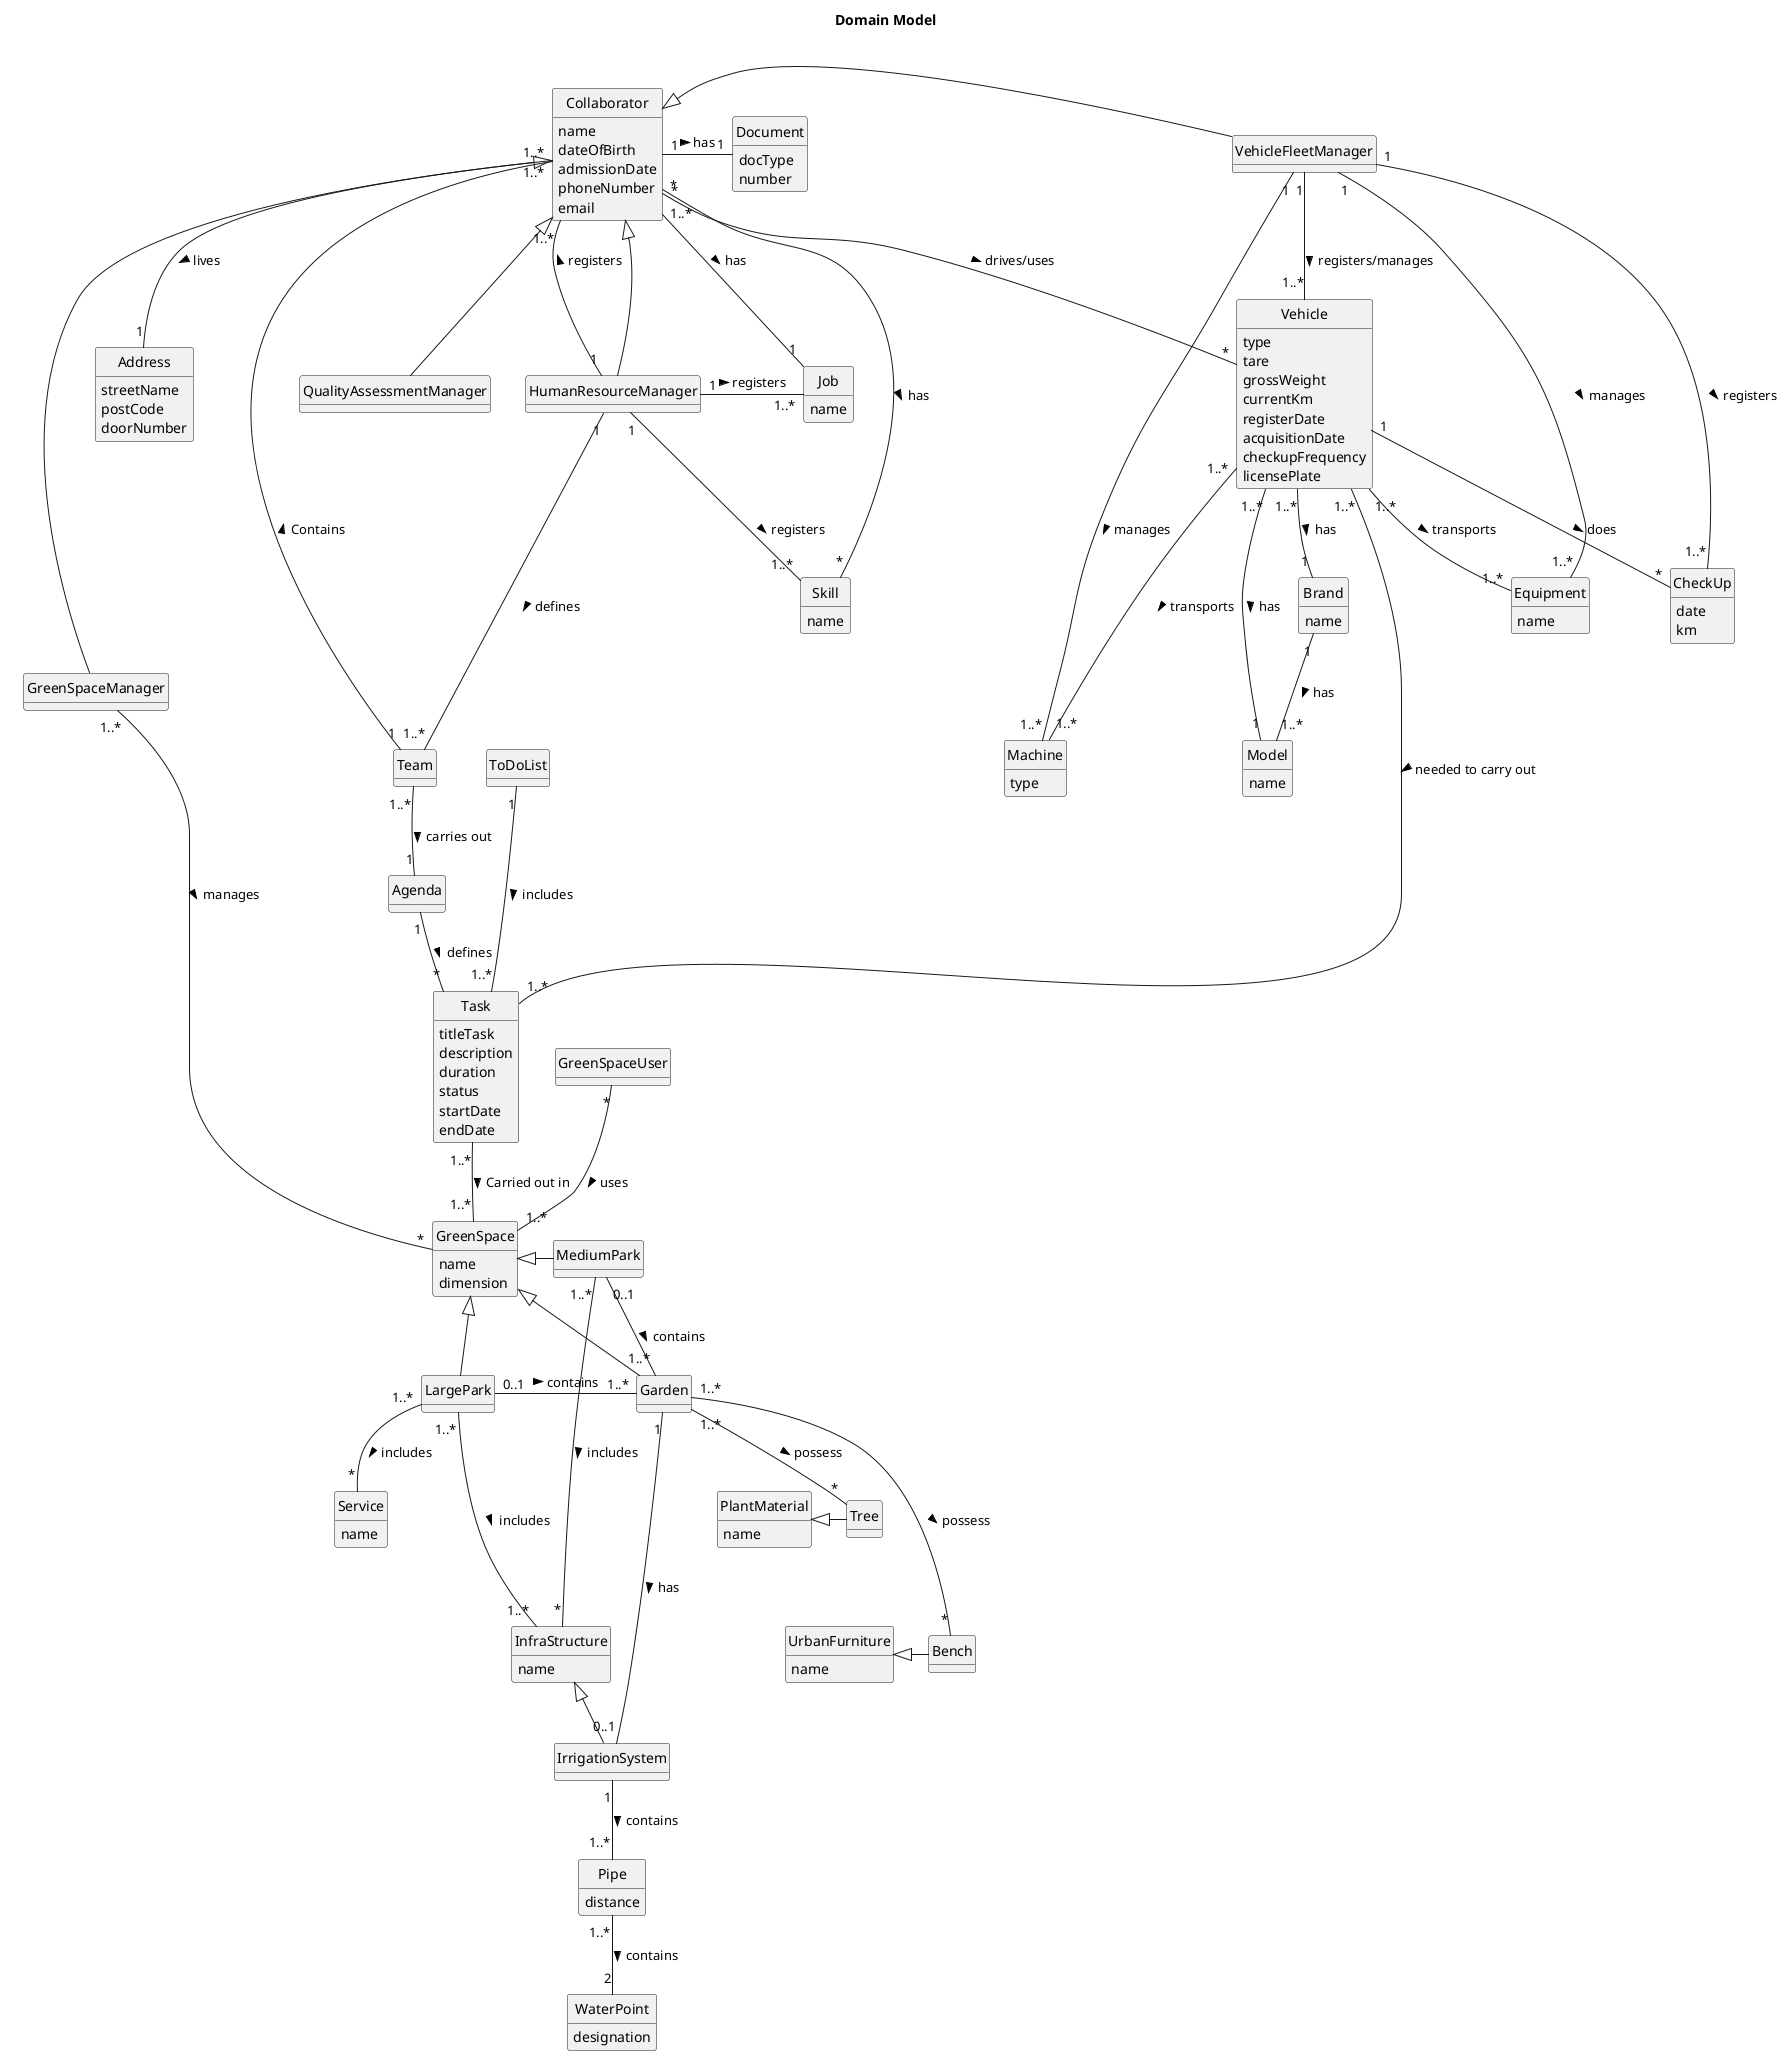@startuml
skinparam monochrome true
skinparam packageStyle rectangle
skinparam shadowing false
skinparam classAttributeIconSize 0
hide circle
hide methods

title Domain Model


class Collaborator {
    name
    dateOfBirth
    admissionDate
    phoneNumber
    email
}

class Document{
    docType
    number
}

class Address {
    streetName
    postCode
    doorNumber
}

class VehicleFleetManager {
}

class HumanResourceManager {
}

class GreenSpaceManager{
}

class GreenSpaceUser{
}

class QualityAssessmentManager{}

class Team{}

class Agenda{}

class ToDoList{}

class Task{
    titleTask
    description
    duration
    status
    startDate
    endDate
}

class Vehicle{
    type
    tare
    grossWeight
    currentKm
    registerDate
    acquisitionDate
    checkupFrequency
    licensePlate
}

class Brand{
    name
}

class Model{
    name
}


class CheckUp{
    date
    km
}

class Skill{
    name
}

class Job{
    name
}

class MediumPark{
}

class GreenSpace{
    name
    dimension
}

class Garden{}

class LargePark{}

class PlantMaterial{
    name
}

class Tree{}

class UrbanFurniture{
    name
}

class Bench{}

class InfraStructure{
    name
}

class IrrigationSystem{}

class Pipe{
    distance
}

class WaterPoint{
    designation
}

class Service{
    name
}

class Machine{
    type
}

class Equipment{
    name
}


VehicleFleetManager "1" - "1..*" Machine :  manages >
VehicleFleetManager "1" - "1..*" Equipment :  manages >


Vehicle "1..*" - "1..*" Task :  needed to carry out >
Vehicle "1..*" --- "1..*" Machine :  transports >
Vehicle "1..*" -- "1..*" Equipment :  transports >
Vehicle "1..*" -- "1" Model :  has >

'Adicionar no glossario o ToDoList
ToDoList "1" --- "1..*" Task : includes >


IrrigationSystem "1" -- "1..*" Pipe : contains >
Pipe "1..*" -- "2" WaterPoint : contains >


InfraStructure <|- IrrigationSystem
Garden "1" ---- "0..1" IrrigationSystem : has >
MediumPark "1..*" -- "*" InfraStructure : includes >
LargePark "1..*" --- "1..*" InfraStructure : includes >
LargePark "1..*" -- "*" Service : includes >

Task "1..*" -- "1..*" GreenSpace :  Carried out in  >
PlantMaterial <|- Tree
Garden "1..*" -- "*" Tree : possess >

UrbanFurniture <|- Bench
Garden "1..*" --- "*" Bench : possess >


Collaborator "1..*" -- "1" Address : lives >

Vehicle "1..*" -- "1" Brand : has >
Brand "1" -- "1..*" Model : has >

GreenSpace <|- MediumPark
GreenSpace <|-- Garden
GreenSpace <|-- LargePark
MediumPark "0..1" -- "1..*" Garden : contains >
LargePark "0..1" - "1..*" Garden : contains >


Collaborator  <|--  QualityAssessmentManager
Collaborator  <|--  HumanResourceManager
Collaborator <|- VehicleFleetManager
Collaborator <|--- GreenSpaceManager

HumanResourceManager "1" -- "1..*" Collaborator : registers >
HumanResourceManager "1" - "1..*" Job : registers >
HumanResourceManager "1" -- "1..*" Skill : registers >
HumanResourceManager "1" -- "1..*" Team : defines >


Collaborator "*" -- "*" Vehicle : drives/uses >
Collaborator "1..*" ---- "1" Team : Contains <

Team "1..*" -- "1" Agenda : carries out >

Agenda "1" -- "*" Task : defines >

Vehicle "1" -- "*" CheckUp :  does >

Skill "*" -- "*" Collaborator : has <

Job "1" -- "1..*" Collaborator : has <

VehicleFleetManager "1" -- "1..*" Vehicle : registers/manages >
VehicleFleetManager "1" -- "1..*" CheckUp : registers >

GreenSpaceManager "1..*" -- "*" GreenSpace :  manages >
GreenSpaceUser "*" -- "1..*" GreenSpace :  uses >

Collaborator "1" - "1" Document : has >

@enduml